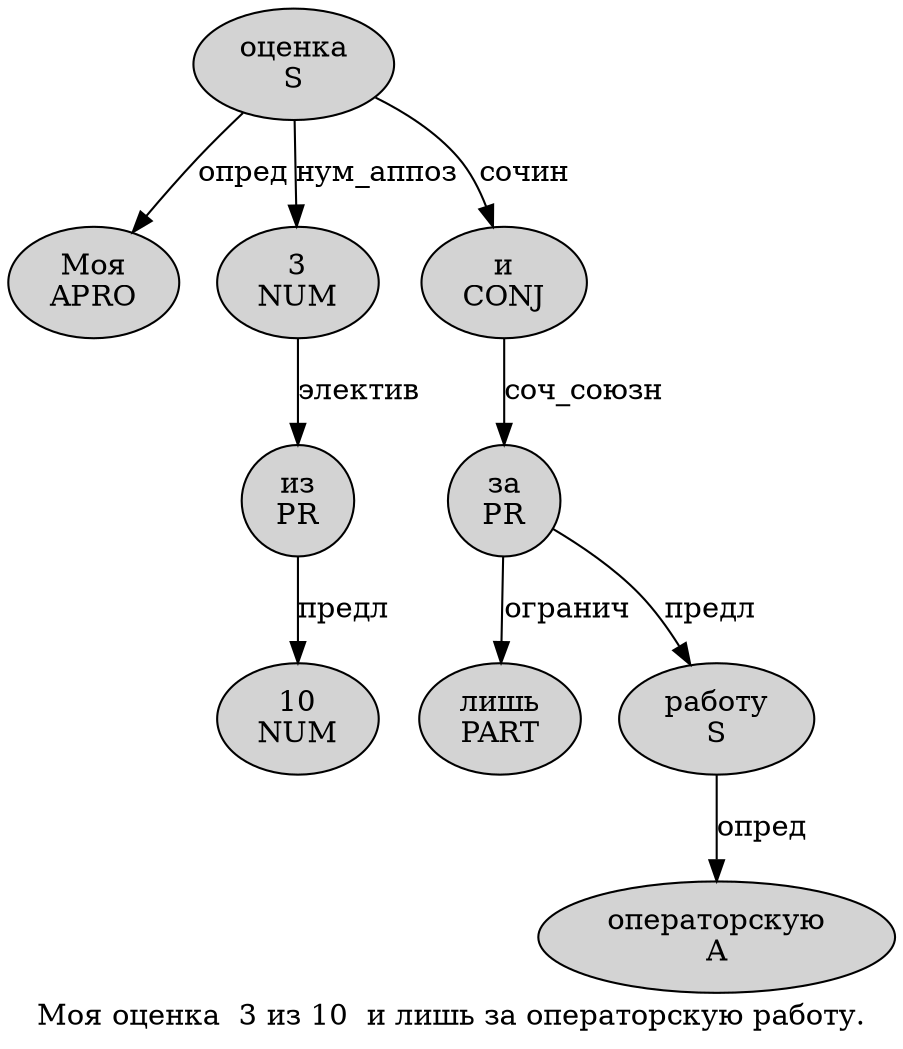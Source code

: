 digraph SENTENCE_3117 {
	graph [label="Моя оценка  3 из 10  и лишь за операторскую работу."]
	node [style=filled]
		0 [label="Моя
APRO" color="" fillcolor=lightgray penwidth=1 shape=ellipse]
		1 [label="оценка
S" color="" fillcolor=lightgray penwidth=1 shape=ellipse]
		2 [label="3
NUM" color="" fillcolor=lightgray penwidth=1 shape=ellipse]
		3 [label="из
PR" color="" fillcolor=lightgray penwidth=1 shape=ellipse]
		4 [label="10
NUM" color="" fillcolor=lightgray penwidth=1 shape=ellipse]
		5 [label="и
CONJ" color="" fillcolor=lightgray penwidth=1 shape=ellipse]
		6 [label="лишь
PART" color="" fillcolor=lightgray penwidth=1 shape=ellipse]
		7 [label="за
PR" color="" fillcolor=lightgray penwidth=1 shape=ellipse]
		8 [label="операторскую
A" color="" fillcolor=lightgray penwidth=1 shape=ellipse]
		9 [label="работу
S" color="" fillcolor=lightgray penwidth=1 shape=ellipse]
			1 -> 0 [label="опред"]
			1 -> 2 [label="нум_аппоз"]
			1 -> 5 [label="сочин"]
			2 -> 3 [label="электив"]
			3 -> 4 [label="предл"]
			5 -> 7 [label="соч_союзн"]
			9 -> 8 [label="опред"]
			7 -> 6 [label="огранич"]
			7 -> 9 [label="предл"]
}